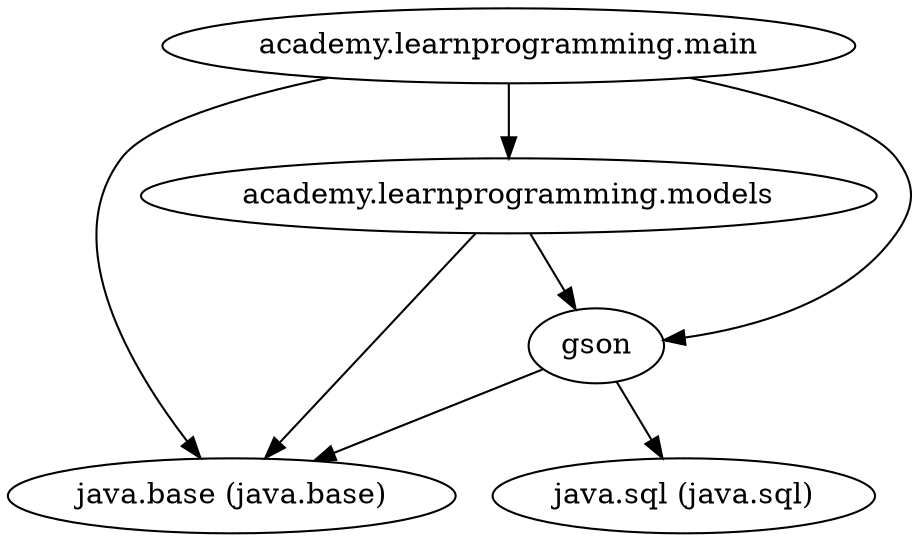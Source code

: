 digraph "summary" {
  "gson"                                             -> "java.base (java.base)";
  "gson"                                             -> "java.sql (java.sql)";
  "academy.learnprogramming.main"                    -> "academy.learnprogramming.models";
  "academy.learnprogramming.main"                    -> "gson";
  "academy.learnprogramming.main"                    -> "java.base (java.base)";
  "academy.learnprogramming.models"                  -> "gson";
  "academy.learnprogramming.models"                  -> "java.base (java.base)";
}
